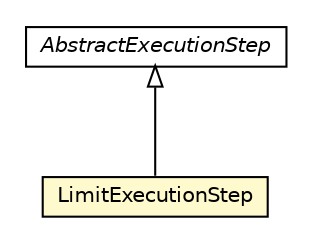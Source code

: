 #!/usr/local/bin/dot
#
# Class diagram 
# Generated by UMLGraph version R5_6-24-gf6e263 (http://www.umlgraph.org/)
#

digraph G {
	edge [fontname="Helvetica",fontsize=10,labelfontname="Helvetica",labelfontsize=10];
	node [fontname="Helvetica",fontsize=10,shape=plaintext];
	nodesep=0.25;
	ranksep=0.5;
	// com.orientechnologies.orient.core.sql.executor.AbstractExecutionStep
	c1094450 [label=<<table title="com.orientechnologies.orient.core.sql.executor.AbstractExecutionStep" border="0" cellborder="1" cellspacing="0" cellpadding="2" port="p" href="./AbstractExecutionStep.html">
		<tr><td><table border="0" cellspacing="0" cellpadding="1">
<tr><td align="center" balign="center"><font face="Helvetica-Oblique"> AbstractExecutionStep </font></td></tr>
		</table></td></tr>
		</table>>, URL="./AbstractExecutionStep.html", fontname="Helvetica", fontcolor="black", fontsize=10.0];
	// com.orientechnologies.orient.core.sql.executor.LimitExecutionStep
	c1094470 [label=<<table title="com.orientechnologies.orient.core.sql.executor.LimitExecutionStep" border="0" cellborder="1" cellspacing="0" cellpadding="2" port="p" bgcolor="lemonChiffon" href="./LimitExecutionStep.html">
		<tr><td><table border="0" cellspacing="0" cellpadding="1">
<tr><td align="center" balign="center"> LimitExecutionStep </td></tr>
		</table></td></tr>
		</table>>, URL="./LimitExecutionStep.html", fontname="Helvetica", fontcolor="black", fontsize=10.0];
	//com.orientechnologies.orient.core.sql.executor.LimitExecutionStep extends com.orientechnologies.orient.core.sql.executor.AbstractExecutionStep
	c1094450:p -> c1094470:p [dir=back,arrowtail=empty];
}

